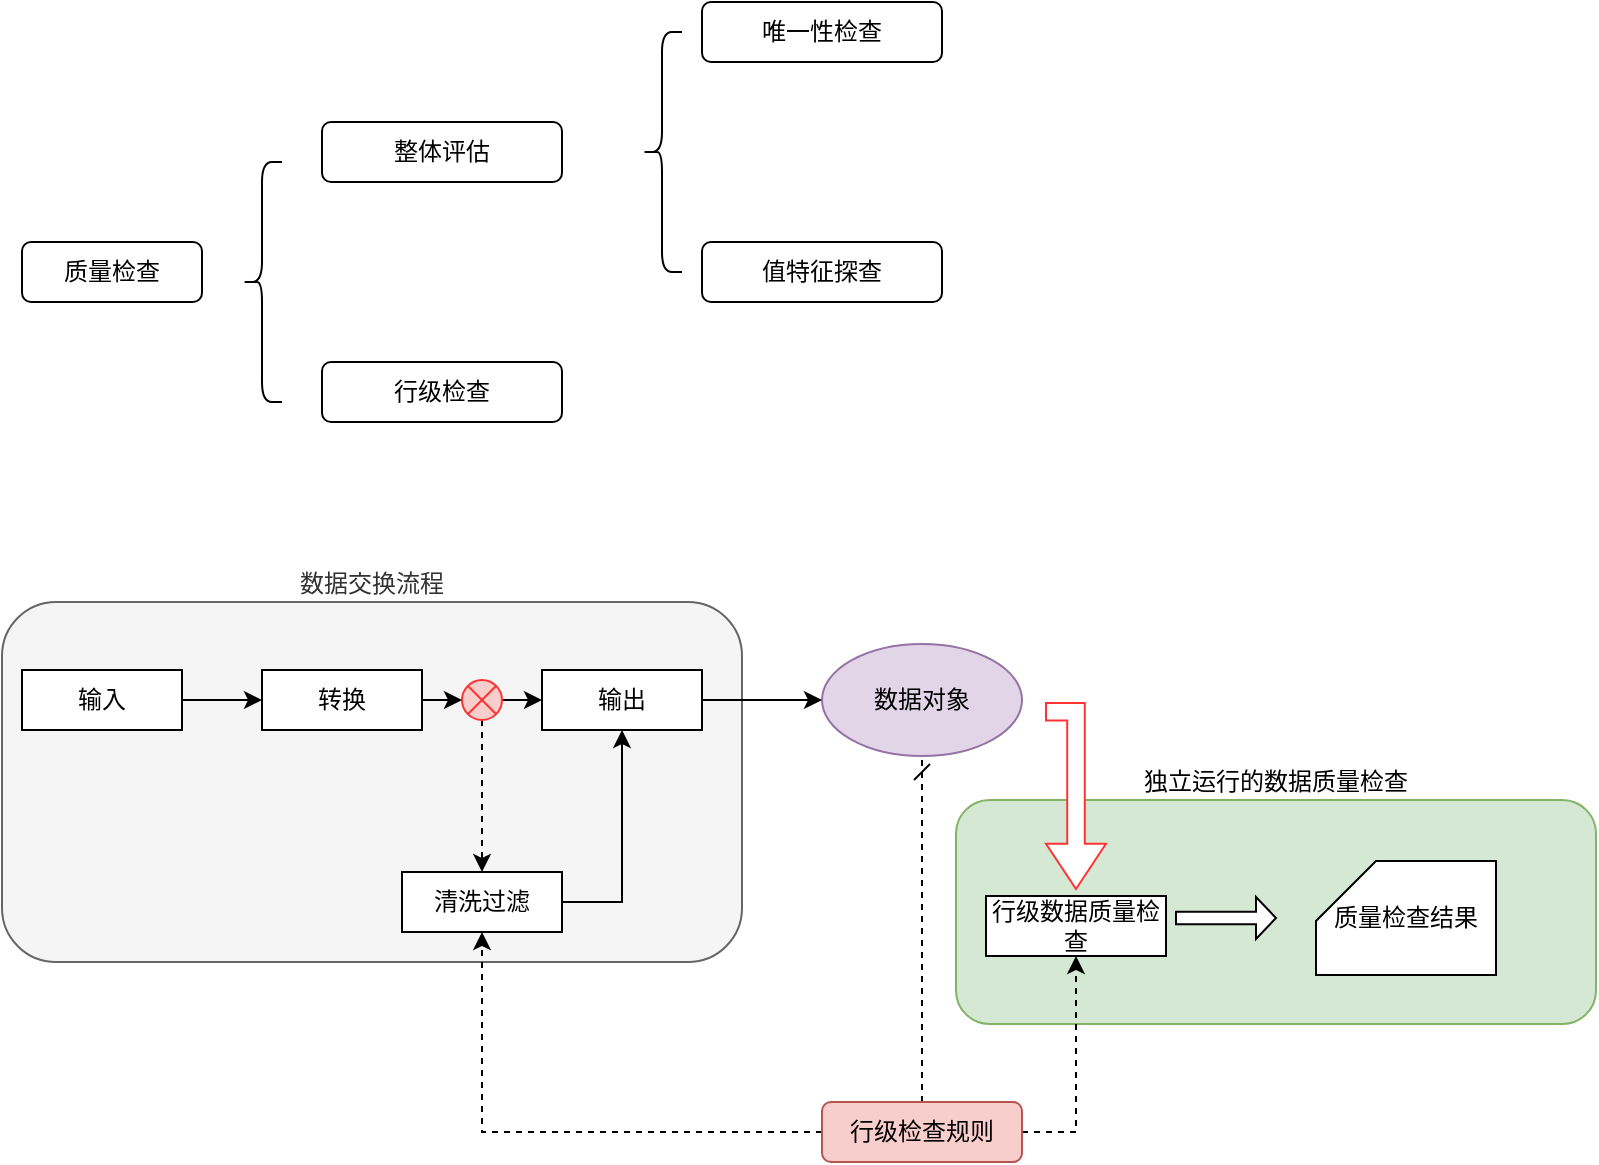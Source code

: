 <mxfile version="10.9.6" type="github"><diagram id="5mq6TGBzAq1Eld2axTaG" name="Page-1"><mxGraphModel dx="914" dy="493" grid="1" gridSize="10" guides="1" tooltips="1" connect="1" arrows="1" fold="1" page="1" pageScale="1" pageWidth="827" pageHeight="1169" math="0" shadow="0"><root><mxCell id="0"/><mxCell id="1" parent="0"/><mxCell id="3r8BUAEJDeFBYFKdqwK_-29" value="独立运行的数据质量检查" style="rounded=1;whiteSpace=wrap;html=1;labelPosition=center;verticalLabelPosition=top;align=center;verticalAlign=bottom;fillColor=#d5e8d4;strokeColor=#82b366;" vertex="1" parent="1"><mxGeometry x="507" y="649" width="320" height="112" as="geometry"/></mxCell><mxCell id="3r8BUAEJDeFBYFKdqwK_-28" value="数据交换流程" style="rounded=1;whiteSpace=wrap;html=1;labelPosition=center;verticalLabelPosition=top;align=center;verticalAlign=bottom;fillColor=#f5f5f5;strokeColor=#666666;fontColor=#333333;" vertex="1" parent="1"><mxGeometry x="30" y="550" width="370" height="180" as="geometry"/></mxCell><mxCell id="qq-cGcwaMz4O6AFxmubX-1" value="整体评估" style="rounded=1;whiteSpace=wrap;html=1;" parent="1" vertex="1"><mxGeometry x="190" y="310" width="120" height="30" as="geometry"/></mxCell><mxCell id="qq-cGcwaMz4O6AFxmubX-3" value="" style="shape=curlyBracket;whiteSpace=wrap;html=1;rounded=1;" parent="1" vertex="1"><mxGeometry x="150" y="330" width="20" height="120" as="geometry"/></mxCell><mxCell id="qq-cGcwaMz4O6AFxmubX-4" value="质量检查" style="rounded=1;whiteSpace=wrap;html=1;" parent="1" vertex="1"><mxGeometry x="40" y="370" width="90" height="30" as="geometry"/></mxCell><mxCell id="qq-cGcwaMz4O6AFxmubX-5" value="行级检查" style="rounded=1;whiteSpace=wrap;html=1;" parent="1" vertex="1"><mxGeometry x="190" y="430" width="120" height="30" as="geometry"/></mxCell><mxCell id="qq-cGcwaMz4O6AFxmubX-6" value="" style="shape=curlyBracket;whiteSpace=wrap;html=1;rounded=1;" parent="1" vertex="1"><mxGeometry x="350" y="265" width="20" height="120" as="geometry"/></mxCell><mxCell id="qq-cGcwaMz4O6AFxmubX-7" value="唯一性检查" style="rounded=1;whiteSpace=wrap;html=1;" parent="1" vertex="1"><mxGeometry x="380" y="250" width="120" height="30" as="geometry"/></mxCell><mxCell id="qq-cGcwaMz4O6AFxmubX-8" value="值特征探查" style="rounded=1;whiteSpace=wrap;html=1;" parent="1" vertex="1"><mxGeometry x="380" y="370" width="120" height="30" as="geometry"/></mxCell><mxCell id="3r8BUAEJDeFBYFKdqwK_-1" value="数据对象" style="ellipse;whiteSpace=wrap;html=1;fillColor=#e1d5e7;strokeColor=#9673a6;" vertex="1" parent="1"><mxGeometry x="440" y="571" width="100" height="56" as="geometry"/></mxCell><mxCell id="3r8BUAEJDeFBYFKdqwK_-10" style="edgeStyle=orthogonalEdgeStyle;rounded=0;orthogonalLoop=1;jettySize=auto;html=1;exitX=1;exitY=0.5;exitDx=0;exitDy=0;entryX=0;entryY=0.5;entryDx=0;entryDy=0;" edge="1" parent="1" source="3r8BUAEJDeFBYFKdqwK_-2" target="3r8BUAEJDeFBYFKdqwK_-3"><mxGeometry relative="1" as="geometry"/></mxCell><mxCell id="3r8BUAEJDeFBYFKdqwK_-2" value="输入" style="rounded=0;whiteSpace=wrap;html=1;" vertex="1" parent="1"><mxGeometry x="40" y="584" width="80" height="30" as="geometry"/></mxCell><mxCell id="3r8BUAEJDeFBYFKdqwK_-16" style="edgeStyle=orthogonalEdgeStyle;rounded=0;orthogonalLoop=1;jettySize=auto;html=1;exitX=1;exitY=0.5;exitDx=0;exitDy=0;entryX=0;entryY=0.5;entryDx=0;entryDy=0;" edge="1" parent="1" source="3r8BUAEJDeFBYFKdqwK_-30" target="3r8BUAEJDeFBYFKdqwK_-4"><mxGeometry relative="1" as="geometry"><mxPoint x="350" y="599" as="targetPoint"/></mxGeometry></mxCell><mxCell id="3r8BUAEJDeFBYFKdqwK_-3" value="转换" style="rounded=0;whiteSpace=wrap;html=1;" vertex="1" parent="1"><mxGeometry x="160" y="584" width="80" height="30" as="geometry"/></mxCell><mxCell id="3r8BUAEJDeFBYFKdqwK_-12" style="edgeStyle=orthogonalEdgeStyle;rounded=0;orthogonalLoop=1;jettySize=auto;html=1;exitX=1;exitY=0.5;exitDx=0;exitDy=0;entryX=0;entryY=0.5;entryDx=0;entryDy=0;" edge="1" parent="1" source="3r8BUAEJDeFBYFKdqwK_-4" target="3r8BUAEJDeFBYFKdqwK_-1"><mxGeometry relative="1" as="geometry"/></mxCell><mxCell id="3r8BUAEJDeFBYFKdqwK_-4" value="输出" style="rounded=0;whiteSpace=wrap;html=1;" vertex="1" parent="1"><mxGeometry x="300" y="584" width="80" height="30" as="geometry"/></mxCell><mxCell id="3r8BUAEJDeFBYFKdqwK_-20" style="edgeStyle=orthogonalEdgeStyle;rounded=0;orthogonalLoop=1;jettySize=auto;html=1;exitX=0;exitY=0.5;exitDx=0;exitDy=0;entryX=0.5;entryY=1;entryDx=0;entryDy=0;dashed=1;" edge="1" parent="1" source="3r8BUAEJDeFBYFKdqwK_-5" target="3r8BUAEJDeFBYFKdqwK_-7"><mxGeometry relative="1" as="geometry"/></mxCell><mxCell id="3r8BUAEJDeFBYFKdqwK_-21" style="edgeStyle=orthogonalEdgeStyle;rounded=0;orthogonalLoop=1;jettySize=auto;html=1;exitX=1;exitY=0.5;exitDx=0;exitDy=0;entryX=0.5;entryY=1;entryDx=0;entryDy=0;dashed=1;" edge="1" parent="1" source="3r8BUAEJDeFBYFKdqwK_-5" target="3r8BUAEJDeFBYFKdqwK_-8"><mxGeometry relative="1" as="geometry"/></mxCell><mxCell id="3r8BUAEJDeFBYFKdqwK_-37" style="edgeStyle=orthogonalEdgeStyle;rounded=0;orthogonalLoop=1;jettySize=auto;html=1;exitX=0.5;exitY=0;exitDx=0;exitDy=0;entryX=0.5;entryY=1;entryDx=0;entryDy=0;dashed=1;endArrow=dash;endFill=0;" edge="1" parent="1" source="3r8BUAEJDeFBYFKdqwK_-5" target="3r8BUAEJDeFBYFKdqwK_-1"><mxGeometry relative="1" as="geometry"/></mxCell><mxCell id="3r8BUAEJDeFBYFKdqwK_-5" value="行级检查规则" style="rounded=1;whiteSpace=wrap;html=1;fillColor=#f8cecc;strokeColor=#b85450;" vertex="1" parent="1"><mxGeometry x="440" y="800" width="100" height="30" as="geometry"/></mxCell><mxCell id="3r8BUAEJDeFBYFKdqwK_-19" style="edgeStyle=orthogonalEdgeStyle;rounded=0;orthogonalLoop=1;jettySize=auto;html=1;exitX=1;exitY=0.5;exitDx=0;exitDy=0;entryX=0.5;entryY=1;entryDx=0;entryDy=0;" edge="1" parent="1" source="3r8BUAEJDeFBYFKdqwK_-7" target="3r8BUAEJDeFBYFKdqwK_-4"><mxGeometry relative="1" as="geometry"/></mxCell><mxCell id="3r8BUAEJDeFBYFKdqwK_-7" value="清洗过滤" style="rounded=0;whiteSpace=wrap;html=1;" vertex="1" parent="1"><mxGeometry x="230" y="685" width="80" height="30" as="geometry"/></mxCell><mxCell id="3r8BUAEJDeFBYFKdqwK_-8" value="行级数据质量检查" style="rounded=0;whiteSpace=wrap;html=1;" vertex="1" parent="1"><mxGeometry x="522" y="697" width="90" height="30" as="geometry"/></mxCell><mxCell id="3r8BUAEJDeFBYFKdqwK_-24" value="质量检查结果" style="shape=card;whiteSpace=wrap;html=1;" vertex="1" parent="1"><mxGeometry x="687" y="679.5" width="90" height="57" as="geometry"/></mxCell><mxCell id="3r8BUAEJDeFBYFKdqwK_-25" value="" style="shape=singleArrow;whiteSpace=wrap;html=1;" vertex="1" parent="1"><mxGeometry x="617" y="697.5" width="50" height="21" as="geometry"/></mxCell><mxCell id="3r8BUAEJDeFBYFKdqwK_-34" style="edgeStyle=orthogonalEdgeStyle;rounded=0;orthogonalLoop=1;jettySize=auto;html=1;entryX=0.5;entryY=0;entryDx=0;entryDy=0;dashed=1;" edge="1" parent="1" source="3r8BUAEJDeFBYFKdqwK_-30" target="3r8BUAEJDeFBYFKdqwK_-7"><mxGeometry relative="1" as="geometry"/></mxCell><mxCell id="3r8BUAEJDeFBYFKdqwK_-30" value="" style="shape=sumEllipse;perimeter=ellipsePerimeter;whiteSpace=wrap;html=1;backgroundOutline=1;fillColor=#f8cecc;strokeColor=#FF3333;" vertex="1" parent="1"><mxGeometry x="260" y="589" width="20" height="20" as="geometry"/></mxCell><mxCell id="3r8BUAEJDeFBYFKdqwK_-32" style="edgeStyle=orthogonalEdgeStyle;rounded=0;orthogonalLoop=1;jettySize=auto;html=1;exitX=1;exitY=0.5;exitDx=0;exitDy=0;entryX=0;entryY=0.5;entryDx=0;entryDy=0;" edge="1" parent="1" source="3r8BUAEJDeFBYFKdqwK_-3" target="3r8BUAEJDeFBYFKdqwK_-30"><mxGeometry relative="1" as="geometry"><mxPoint x="300" y="599" as="targetPoint"/><mxPoint x="250" y="599" as="sourcePoint"/></mxGeometry></mxCell><mxCell id="3r8BUAEJDeFBYFKdqwK_-38" value="" style="html=1;shadow=0;dashed=0;align=center;verticalAlign=middle;shape=mxgraph.arrows2.bendArrow;dy=4.39;dx=22.61;notch=0;arrowHead=36.67;rounded=0;strokeColor=#FF3333;rotation=90;" vertex="1" parent="1"><mxGeometry x="520.5" y="632" width="93" height="30" as="geometry"/></mxCell></root></mxGraphModel></diagram><diagram id="dRxS6BcSwOrji01_daPm" name="DataQulityCheckFlow"><mxGraphModel dx="1902" dy="1749" grid="1" gridSize="12" guides="1" tooltips="1" connect="1" arrows="1" fold="1" page="1" pageScale="1" pageWidth="827" pageHeight="1169" math="0" shadow="0"><root><mxCell id="9hjnIV9e6vaVTYdNsheE-0"/><mxCell id="9hjnIV9e6vaVTYdNsheE-1" parent="9hjnIV9e6vaVTYdNsheE-0"/><mxCell id="q5bqU3unkDt7J-YJLJQ9-64" value="通过ETL连接，每个数据对象一套表" style="rounded=1;whiteSpace=wrap;html=1;strokeColor=#6c8ebf;fillColor=#dae8fc;labelPosition=center;verticalLabelPosition=top;align=center;verticalAlign=bottom;rotation=0;" vertex="1" parent="9hjnIV9e6vaVTYdNsheE-1"><mxGeometry x="614.5" y="309" width="197" height="230" as="geometry"/></mxCell><mxCell id="q5bqU3unkDt7J-YJLJQ9-1" value="数据交换流程" style="rounded=1;whiteSpace=wrap;html=1;labelPosition=center;verticalLabelPosition=top;align=center;verticalAlign=bottom;fillColor=#f5f5f5;strokeColor=#666666;fontColor=#333333;" vertex="1" parent="9hjnIV9e6vaVTYdNsheE-1"><mxGeometry x="-10" y="60" width="586" height="470" as="geometry"/></mxCell><mxCell id="q5bqU3unkDt7J-YJLJQ9-2" value="数据对象 A" style="ellipse;whiteSpace=wrap;html=1;fillColor=#e1d5e7;strokeColor=#9673a6;" vertex="1" parent="9hjnIV9e6vaVTYdNsheE-1"><mxGeometry x="588" y="-36" width="100" height="56" as="geometry"/></mxCell><mxCell id="q5bqU3unkDt7J-YJLJQ9-25" style="edgeStyle=orthogonalEdgeStyle;rounded=0;orthogonalLoop=1;jettySize=auto;html=1;exitX=0.5;exitY=1;exitDx=0;exitDy=0;entryX=0;entryY=0.5;entryDx=0;entryDy=0;dashed=1;endArrow=classicThin;endFill=1;" edge="1" parent="9hjnIV9e6vaVTYdNsheE-1" source="q5bqU3unkDt7J-YJLJQ9-4" target="q5bqU3unkDt7J-YJLJQ9-14"><mxGeometry relative="1" as="geometry"/></mxCell><mxCell id="q5bqU3unkDt7J-YJLJQ9-4" value="输入" style="rounded=0;whiteSpace=wrap;html=1;" vertex="1" parent="9hjnIV9e6vaVTYdNsheE-1"><mxGeometry x="20" y="92" width="80" height="30" as="geometry"/></mxCell><mxCell id="q5bqU3unkDt7J-YJLJQ9-7" style="edgeStyle=orthogonalEdgeStyle;rounded=0;orthogonalLoop=1;jettySize=auto;html=1;exitX=1;exitY=0.5;exitDx=0;exitDy=0;entryX=0;entryY=0.5;entryDx=0;entryDy=0;" edge="1" parent="9hjnIV9e6vaVTYdNsheE-1" source="q5bqU3unkDt7J-YJLJQ9-8" target="q5bqU3unkDt7J-YJLJQ9-2"><mxGeometry relative="1" as="geometry"/></mxCell><mxCell id="q5bqU3unkDt7J-YJLJQ9-8" value="更新标记位" style="rounded=0;whiteSpace=wrap;html=1;" vertex="1" parent="9hjnIV9e6vaVTYdNsheE-1"><mxGeometry x="460" y="89" width="80" height="30" as="geometry"/></mxCell><mxCell id="q5bqU3unkDt7J-YJLJQ9-78" style="edgeStyle=orthogonalEdgeStyle;rounded=0;orthogonalLoop=1;jettySize=auto;html=1;exitX=0.5;exitY=1;exitDx=0;exitDy=0;dashed=1;endArrow=classicThin;endFill=1;" edge="1" parent="9hjnIV9e6vaVTYdNsheE-1" source="q5bqU3unkDt7J-YJLJQ9-12" target="q5bqU3unkDt7J-YJLJQ9-76"><mxGeometry relative="1" as="geometry"/></mxCell><mxCell id="q5bqU3unkDt7J-YJLJQ9-12" value="行级检查规则" style="rounded=1;whiteSpace=wrap;html=1;fillColor=#d5e8d4;strokeColor=#82b366;" vertex="1" parent="9hjnIV9e6vaVTYdNsheE-1"><mxGeometry x="193.5" y="-132" width="122" height="48" as="geometry"/></mxCell><mxCell id="q5bqU3unkDt7J-YJLJQ9-34" style="edgeStyle=orthogonalEdgeStyle;rounded=0;orthogonalLoop=1;jettySize=auto;html=1;exitX=1;exitY=0.5;exitDx=0;exitDy=0;dashed=1;endArrow=classicThin;endFill=1;entryX=0;entryY=0.5;entryDx=0;entryDy=0;" edge="1" parent="9hjnIV9e6vaVTYdNsheE-1" source="q5bqU3unkDt7J-YJLJQ9-14" target="q5bqU3unkDt7J-YJLJQ9-23"><mxGeometry relative="1" as="geometry"><mxPoint x="203" y="181" as="targetPoint"/></mxGeometry></mxCell><mxCell id="q5bqU3unkDt7J-YJLJQ9-14" value="脚本校验规则" style="rounded=0;whiteSpace=wrap;html=1;" vertex="1" parent="9hjnIV9e6vaVTYdNsheE-1"><mxGeometry x="86" y="170" width="80" height="30" as="geometry"/></mxCell><mxCell id="q5bqU3unkDt7J-YJLJQ9-37" style="edgeStyle=orthogonalEdgeStyle;rounded=0;orthogonalLoop=1;jettySize=auto;html=1;exitX=1;exitY=0.5;exitDx=0;exitDy=0;entryX=0;entryY=0.5;entryDx=0;entryDy=0;dashed=1;endArrow=classicThin;endFill=1;" edge="1" parent="9hjnIV9e6vaVTYdNsheE-1" source="q5bqU3unkDt7J-YJLJQ9-23" target="q5bqU3unkDt7J-YJLJQ9-24"><mxGeometry relative="1" as="geometry"><mxPoint x="380" y="181" as="targetPoint"/></mxGeometry></mxCell><mxCell id="q5bqU3unkDt7J-YJLJQ9-23" value="比对类校验规则01" style="rounded=0;whiteSpace=wrap;html=1;" vertex="1" parent="9hjnIV9e6vaVTYdNsheE-1"><mxGeometry x="210" y="171" width="80" height="30" as="geometry"/></mxCell><mxCell id="q5bqU3unkDt7J-YJLJQ9-44" style="edgeStyle=orthogonalEdgeStyle;rounded=0;orthogonalLoop=1;jettySize=auto;html=1;exitX=1;exitY=0.5;exitDx=0;exitDy=0;entryX=0;entryY=0.5;entryDx=0;entryDy=0;dashed=1;endArrow=classicThin;endFill=1;" edge="1" parent="9hjnIV9e6vaVTYdNsheE-1" source="q5bqU3unkDt7J-YJLJQ9-24" target="q5bqU3unkDt7J-YJLJQ9-40"><mxGeometry relative="1" as="geometry"/></mxCell><mxCell id="q5bqU3unkDt7J-YJLJQ9-24" value="比对类校验规则..." style="rounded=0;whiteSpace=wrap;html=1;" vertex="1" parent="9hjnIV9e6vaVTYdNsheE-1"><mxGeometry x="333" y="171" width="80" height="30" as="geometry"/></mxCell><mxCell id="q5bqU3unkDt7J-YJLJQ9-43" style="edgeStyle=orthogonalEdgeStyle;rounded=0;orthogonalLoop=1;jettySize=auto;html=1;exitX=0.5;exitY=0;exitDx=0;exitDy=0;dashed=1;endArrow=classicThin;endFill=1;" edge="1" parent="9hjnIV9e6vaVTYdNsheE-1" source="q5bqU3unkDt7J-YJLJQ9-40" target="q5bqU3unkDt7J-YJLJQ9-8"><mxGeometry relative="1" as="geometry"/></mxCell><mxCell id="q5bqU3unkDt7J-YJLJQ9-47" style="edgeStyle=orthogonalEdgeStyle;rounded=0;orthogonalLoop=1;jettySize=auto;html=1;exitX=1;exitY=0.75;exitDx=0;exitDy=0;entryX=0.5;entryY=0;entryDx=0;entryDy=0;dashed=1;endArrow=classicThin;endFill=1;" edge="1" parent="9hjnIV9e6vaVTYdNsheE-1" source="q5bqU3unkDt7J-YJLJQ9-24" target="q5bqU3unkDt7J-YJLJQ9-46"><mxGeometry relative="1" as="geometry"><Array as="points"><mxPoint x="460" y="193"/><mxPoint x="460" y="256"/></Array></mxGeometry></mxCell><mxCell id="q5bqU3unkDt7J-YJLJQ9-40" value="是否在探查对象上作异常记录标记" style="rhombus;whiteSpace=wrap;html=1;strokeColor=#FF3333;" vertex="1" parent="9hjnIV9e6vaVTYdNsheE-1"><mxGeometry x="460" y="149" width="80" height="71" as="geometry"/></mxCell><mxCell id="q5bqU3unkDt7J-YJLJQ9-42" style="edgeStyle=orthogonalEdgeStyle;rounded=0;orthogonalLoop=1;jettySize=auto;html=1;entryX=0;entryY=0.5;entryDx=0;entryDy=0;dashed=1;endArrow=classicThin;endFill=1;" edge="1" parent="9hjnIV9e6vaVTYdNsheE-1" source="q5bqU3unkDt7J-YJLJQ9-41" target="q5bqU3unkDt7J-YJLJQ9-4"><mxGeometry relative="1" as="geometry"/></mxCell><mxCell id="q5bqU3unkDt7J-YJLJQ9-41" value="数据对象A" style="ellipse;whiteSpace=wrap;html=1;fillColor=#e1d5e7;strokeColor=#9673a6;" vertex="1" parent="9hjnIV9e6vaVTYdNsheE-1"><mxGeometry x="-140" y="-57.5" width="100" height="56" as="geometry"/></mxCell><mxCell id="q5bqU3unkDt7J-YJLJQ9-45" value="是" style="text;html=1;strokeColor=none;fillColor=none;align=center;verticalAlign=middle;whiteSpace=wrap;rounded=0;" vertex="1" parent="9hjnIV9e6vaVTYdNsheE-1"><mxGeometry x="510" y="126" width="40" height="20" as="geometry"/></mxCell><mxCell id="q5bqU3unkDt7J-YJLJQ9-53" style="edgeStyle=orthogonalEdgeStyle;rounded=0;orthogonalLoop=1;jettySize=auto;html=1;exitX=0;exitY=0.5;exitDx=0;exitDy=0;entryX=1;entryY=0.5;entryDx=0;entryDy=0;dashed=1;endArrow=classicThin;endFill=1;" edge="1" parent="9hjnIV9e6vaVTYdNsheE-1" source="q5bqU3unkDt7J-YJLJQ9-46" target="q5bqU3unkDt7J-YJLJQ9-51"><mxGeometry relative="1" as="geometry"/></mxCell><mxCell id="q5bqU3unkDt7J-YJLJQ9-46" value="记录是否存在异常（_errorFlag&amp;gt;0)" style="rhombus;whiteSpace=wrap;html=1;strokeColor=#FF3333;" vertex="1" parent="9hjnIV9e6vaVTYdNsheE-1"><mxGeometry x="446" y="255.5" width="107" height="71" as="geometry"/></mxCell><mxCell id="q5bqU3unkDt7J-YJLJQ9-55" style="edgeStyle=orthogonalEdgeStyle;rounded=0;orthogonalLoop=1;jettySize=auto;html=1;exitX=0.5;exitY=1;exitDx=0;exitDy=0;entryX=0.5;entryY=0;entryDx=0;entryDy=0;dashed=1;endArrow=classicThin;endFill=1;" edge="1" parent="9hjnIV9e6vaVTYdNsheE-1" source="q5bqU3unkDt7J-YJLJQ9-49" target="q5bqU3unkDt7J-YJLJQ9-50"><mxGeometry relative="1" as="geometry"/></mxCell><mxCell id="q5bqU3unkDt7J-YJLJQ9-60" style="edgeStyle=orthogonalEdgeStyle;rounded=0;orthogonalLoop=1;jettySize=auto;html=1;exitX=1;exitY=0.5;exitDx=0;exitDy=0;entryX=0;entryY=0.5;entryDx=0;entryDy=0;dashed=1;endArrow=classicThin;endFill=1;" edge="1" parent="9hjnIV9e6vaVTYdNsheE-1" source="q5bqU3unkDt7J-YJLJQ9-49" target="q5bqU3unkDt7J-YJLJQ9-57"><mxGeometry relative="1" as="geometry"/></mxCell><mxCell id="q5bqU3unkDt7J-YJLJQ9-49" value="输出本次异常记录原始值+PK_MD5" style="rounded=0;whiteSpace=wrap;html=1;" vertex="1" parent="9hjnIV9e6vaVTYdNsheE-1"><mxGeometry x="200" y="337" width="120" height="40" as="geometry"/></mxCell><mxCell id="q5bqU3unkDt7J-YJLJQ9-56" style="edgeStyle=orthogonalEdgeStyle;rounded=0;orthogonalLoop=1;jettySize=auto;html=1;exitX=0.5;exitY=1;exitDx=0;exitDy=0;entryX=0.5;entryY=0;entryDx=0;entryDy=0;dashed=1;endArrow=classicThin;endFill=1;" edge="1" parent="9hjnIV9e6vaVTYdNsheE-1" source="q5bqU3unkDt7J-YJLJQ9-50" target="q5bqU3unkDt7J-YJLJQ9-52"><mxGeometry relative="1" as="geometry"/></mxCell><mxCell id="q5bqU3unkDt7J-YJLJQ9-61" style="edgeStyle=orthogonalEdgeStyle;rounded=0;orthogonalLoop=1;jettySize=auto;html=1;exitX=1;exitY=0.5;exitDx=0;exitDy=0;entryX=0;entryY=0.5;entryDx=0;entryDy=0;dashed=1;endArrow=classicThin;endFill=1;" edge="1" parent="9hjnIV9e6vaVTYdNsheE-1" source="q5bqU3unkDt7J-YJLJQ9-50" target="q5bqU3unkDt7J-YJLJQ9-58"><mxGeometry relative="1" as="geometry"/></mxCell><mxCell id="q5bqU3unkDt7J-YJLJQ9-50" value="输出异常记录错误明细" style="rounded=0;whiteSpace=wrap;html=1;" vertex="1" parent="9hjnIV9e6vaVTYdNsheE-1"><mxGeometry x="200" y="407" width="120" height="40" as="geometry"/></mxCell><mxCell id="q5bqU3unkDt7J-YJLJQ9-54" style="edgeStyle=orthogonalEdgeStyle;rounded=0;orthogonalLoop=1;jettySize=auto;html=1;exitX=0.5;exitY=1;exitDx=0;exitDy=0;dashed=1;endArrow=classicThin;endFill=1;" edge="1" parent="9hjnIV9e6vaVTYdNsheE-1" source="q5bqU3unkDt7J-YJLJQ9-51" target="q5bqU3unkDt7J-YJLJQ9-49"><mxGeometry relative="1" as="geometry"/></mxCell><mxCell id="q5bqU3unkDt7J-YJLJQ9-51" value="生成PK_MD5、PK_JSon" style="rounded=0;whiteSpace=wrap;html=1;" vertex="1" parent="9hjnIV9e6vaVTYdNsheE-1"><mxGeometry x="200" y="270" width="120" height="40" as="geometry"/></mxCell><mxCell id="q5bqU3unkDt7J-YJLJQ9-62" style="edgeStyle=orthogonalEdgeStyle;rounded=0;orthogonalLoop=1;jettySize=auto;html=1;exitX=1;exitY=0.5;exitDx=0;exitDy=0;entryX=0;entryY=0.5;entryDx=0;entryDy=0;dashed=1;endArrow=classicThin;endFill=1;" edge="1" parent="9hjnIV9e6vaVTYdNsheE-1" source="q5bqU3unkDt7J-YJLJQ9-52" target="q5bqU3unkDt7J-YJLJQ9-59"><mxGeometry relative="1" as="geometry"/></mxCell><mxCell id="q5bqU3unkDt7J-YJLJQ9-52" value="插入更新本次数据对象的错误记录总表" style="rounded=0;whiteSpace=wrap;html=1;" vertex="1" parent="9hjnIV9e6vaVTYdNsheE-1"><mxGeometry x="200" y="477" width="120" height="40" as="geometry"/></mxCell><mxCell id="q5bqU3unkDt7J-YJLJQ9-57" value="行级校验错误记录日志表" style="ellipse;whiteSpace=wrap;html=1;strokeColor=#FF3333;" vertex="1" parent="9hjnIV9e6vaVTYdNsheE-1"><mxGeometry x="658" y="328" width="120" height="53" as="geometry"/></mxCell><mxCell id="q5bqU3unkDt7J-YJLJQ9-58" value="行级校验记录错误明细" style="ellipse;whiteSpace=wrap;html=1;strokeColor=#FF3333;" vertex="1" parent="9hjnIV9e6vaVTYdNsheE-1"><mxGeometry x="659" y="400" width="120" height="53" as="geometry"/></mxCell><mxCell id="q5bqU3unkDt7J-YJLJQ9-59" value="行级校验错误记录总表" style="ellipse;whiteSpace=wrap;html=1;strokeColor=#FF3333;" vertex="1" parent="9hjnIV9e6vaVTYdNsheE-1"><mxGeometry x="665" y="469.5" width="120" height="53" as="geometry"/></mxCell><mxCell id="q5bqU3unkDt7J-YJLJQ9-74" style="edgeStyle=orthogonalEdgeStyle;rounded=0;orthogonalLoop=1;jettySize=auto;html=1;exitX=0.5;exitY=0;exitDx=0;exitDy=0;entryX=0.5;entryY=1;entryDx=0;entryDy=0;dashed=1;endArrow=classicThin;endFill=1;" edge="1" parent="9hjnIV9e6vaVTYdNsheE-1" source="q5bqU3unkDt7J-YJLJQ9-68" target="q5bqU3unkDt7J-YJLJQ9-71"><mxGeometry relative="1" as="geometry"/></mxCell><mxCell id="q5bqU3unkDt7J-YJLJQ9-68" value="本次校验结果统计&lt;br&gt;（本次错误记录数，数据对象总错误分组统计数）" style="rounded=0;whiteSpace=wrap;html=1;" vertex="1" parent="9hjnIV9e6vaVTYdNsheE-1"><mxGeometry x="896" y="401" width="269" height="48" as="geometry"/></mxCell><mxCell id="q5bqU3unkDt7J-YJLJQ9-71" value="本次校验统计结果上传&lt;br&gt;" style="rounded=0;whiteSpace=wrap;html=1;" vertex="1" parent="9hjnIV9e6vaVTYdNsheE-1"><mxGeometry x="916.5" y="319.5" width="228" height="35" as="geometry"/></mxCell><mxCell id="q5bqU3unkDt7J-YJLJQ9-72" value="" style="shape=singleArrow;whiteSpace=wrap;html=1;strokeColor=#82b366;fillColor=#d5e8d4;" vertex="1" parent="9hjnIV9e6vaVTYdNsheE-1"><mxGeometry x="811.5" y="401" width="58" height="48" as="geometry"/></mxCell><mxCell id="q5bqU3unkDt7J-YJLJQ9-76" value="" style="rounded=1;whiteSpace=wrap;html=1;strokeColor=#9AC7BF;fillColor=none;" vertex="1" parent="9hjnIV9e6vaVTYdNsheE-1"><mxGeometry x="77" y="154" width="355" height="64" as="geometry"/></mxCell><mxCell id="q5bqU3unkDt7J-YJLJQ9-77" value="" style="endArrow=none;dashed=1;html=1;" edge="1" parent="9hjnIV9e6vaVTYdNsheE-1"><mxGeometry width="50" height="50" relative="1" as="geometry"><mxPoint x="-144" y="614" as="sourcePoint"/><mxPoint x="-94" y="564" as="targetPoint"/></mxGeometry></mxCell><mxCell id="q5bqU3unkDt7J-YJLJQ9-83" value="行级校验日志表&lt;br&gt;（错误记录数、总输入记录数、弱规则错误记录数、强规则错误记录数）" style="ellipse;whiteSpace=wrap;html=1;strokeColor=#FF3333;" vertex="1" parent="9hjnIV9e6vaVTYdNsheE-1"><mxGeometry x="692" y="-168" width="204" height="60" as="geometry"/></mxCell><mxCell id="q5bqU3unkDt7J-YJLJQ9-84" value="数据对象错误记录按检验规则统计" style="ellipse;whiteSpace=wrap;html=1;strokeColor=#FF3333;" vertex="1" parent="9hjnIV9e6vaVTYdNsheE-1"><mxGeometry x="924" y="-168" width="122" height="60" as="geometry"/></mxCell></root></mxGraphModel></diagram></mxfile>